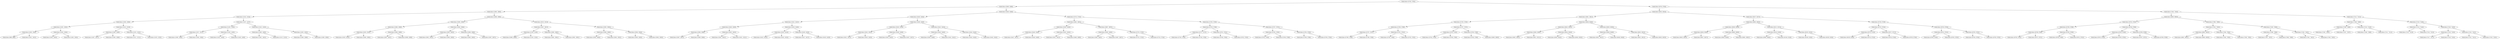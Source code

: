 digraph G{
1694525534 [label="Node{data=[5785, 5785]}"]
1694525534 -> 1653577266
1653577266 [label="Node{data=[3396, 3396]}"]
1653577266 -> 1169779850
1169779850 [label="Node{data=[1990, 1990]}"]
1169779850 -> 253520865
253520865 [label="Node{data=[1024, 1024]}"]
253520865 -> 1765322948
1765322948 [label="Node{data=[1006, 1006]}"]
1765322948 -> 1998095831
1998095831 [label="Node{data=[1002, 1002]}"]
1998095831 -> 2034985602
2034985602 [label="Node{data=[1000, 1000]}"]
2034985602 -> 367285545
367285545 [label="Node{data=[999, 999]}"]
2034985602 -> 972454337
972454337 [label="Node{data=[1001, 1001]}"]
1998095831 -> 175334677
175334677 [label="Node{data=[1004, 1004]}"]
175334677 -> 684589475
684589475 [label="Node{data=[1003, 1003]}"]
175334677 -> 531907726
531907726 [label="Node{data=[1005, 1005]}"]
1765322948 -> 361111240
361111240 [label="Node{data=[1010, 1010]}"]
361111240 -> 72129184
72129184 [label="Node{data=[1008, 1008]}"]
72129184 -> 1549222035
1549222035 [label="Node{data=[1007, 1007]}"]
72129184 -> 1643839395
1643839395 [label="Node{data=[1009, 1009]}"]
361111240 -> 1143983370
1143983370 [label="Node{data=[1022, 1022]}"]
1143983370 -> 618055349
618055349 [label="Node{data=[1011, 1011]}"]
1143983370 -> 1122191716
1122191716 [label="Node{data=[1023, 1023]}"]
253520865 -> 1959960956
1959960956 [label="Node{data=[1437, 1437]}"]
1959960956 -> 1320121713
1320121713 [label="Node{data=[1433, 1433]}"]
1320121713 -> 1558114687
1558114687 [label="Node{data=[1357, 1357]}"]
1558114687 -> 70134761
70134761 [label="Node{data=[1060, 1060]}"]
1558114687 -> 1695982417
1695982417 [label="Node{data=[1394, 1394]}"]
1320121713 -> 1344755327
1344755327 [label="Node{data=[1435, 1435]}"]
1344755327 -> 2069430285
2069430285 [label="Node{data=[1434, 1434]}"]
1344755327 -> 249372140
249372140 [label="Node{data=[1436, 1436]}"]
1959960956 -> 1577134925
1577134925 [label="Node{data=[1542, 1542]}"]
1577134925 -> 889133660
889133660 [label="Node{data=[1483, 1483]}"]
889133660 -> 118828454
118828454 [label="Node{data=[1481, 1481]}"]
889133660 -> 1631679189
1631679189 [label="Node{data=[1513, 1513]}"]
1577134925 -> 911046387
911046387 [label="Node{data=[1635, 1635]}"]
911046387 -> 2058139548
2058139548 [label="Node{data=[1569, 1569]}"]
911046387 -> 1425726834
1425726834 [label="Node{data=[1956, 1956]}"]
1169779850 -> 1053285090
1053285090 [label="Node{data=[2098, 2098]}"]
1053285090 -> 1675680039
1675680039 [label="Node{data=[2090, 2090]}"]
1675680039 -> 2096075408
2096075408 [label="Node{data=[2086, 2086]}"]
2096075408 -> 2122105138
2122105138 [label="Node{data=[2053, 2053]}"]
2122105138 -> 2129396949
2129396949 [label="Node{data=[2020, 2020]}"]
2122105138 -> 463520718
463520718 [label="Node{data=[2085, 2085]}"]
2096075408 -> 467380536
467380536 [label="Node{data=[2088, 2088]}"]
467380536 -> 62295584
62295584 [label="Node{data=[2087, 2087]}"]
467380536 -> 493021231
493021231 [label="Node{data=[2089, 2089]}"]
1675680039 -> 12707582
12707582 [label="Node{data=[2094, 2094]}"]
12707582 -> 1184177591
1184177591 [label="Node{data=[2092, 2092]}"]
1184177591 -> 1910852811
1910852811 [label="Node{data=[2091, 2091]}"]
1184177591 -> 2077028680
2077028680 [label="Node{data=[2093, 2093]}"]
12707582 -> 1949638361
1949638361 [label="Node{data=[2096, 2096]}"]
1949638361 -> 438553933
438553933 [label="Node{data=[2095, 2095]}"]
1949638361 -> 1106991574
1106991574 [label="Node{data=[2097, 2097]}"]
1053285090 -> 1570874896
1570874896 [label="Node{data=[3010, 3010]}"]
1570874896 -> 29276331
29276331 [label="Node{data=[2947, 2947]}"]
29276331 -> 99828852
99828852 [label="Node{data=[2100, 2100]}"]
99828852 -> 509446389
509446389 [label="Node{data=[2099, 2099]}"]
99828852 -> 1318861832
1318861832 [label="Node{data=[2105, 2105]}"]
29276331 -> 982757008
982757008 [label="Node{data=[2962, 2962]}"]
982757008 -> 626826578
626826578 [label="Node{data=[2961, 2961]}"]
982757008 -> 1471456044
1471456044 [label="Node{data=[2981, 2981]}"]
1570874896 -> 2020063662
2020063662 [label="Node{data=[3392, 3392]}"]
2020063662 -> 1596423964
1596423964 [label="Node{data=[3390, 3390]}"]
1596423964 -> 508616615
508616615 [label="Node{data=[3383, 3383]}"]
1596423964 -> 1821356674
1821356674 [label="Node{data=[3391, 3391]}"]
2020063662 -> 694213748
694213748 [label="Node{data=[3394, 3394]}"]
694213748 -> 1297848795
1297848795 [label="Node{data=[3393, 3393]}"]
694213748 -> 1433324080
1433324080 [label="Node{data=[3395, 3395]}"]
1653577266 -> 1147435453
1147435453 [label="Node{data=[3446, 3446]}"]
1147435453 -> 1808305721
1808305721 [label="Node{data=[3430, 3430]}"]
1808305721 -> 2051823578
2051823578 [label="Node{data=[3422, 3422]}"]
2051823578 -> 1498426857
1498426857 [label="Node{data=[3400, 3400]}"]
1498426857 -> 1050549999
1050549999 [label="Node{data=[3398, 3398]}"]
1050549999 -> 285795907
285795907 [label="Node{data=[3397, 3397]}"]
1050549999 -> 165843263
165843263 [label="Node{data=[3399, 3399]}"]
1498426857 -> 1359334031
1359334031 [label="Node{data=[3402, 3402]}"]
1359334031 -> 530767654
530767654 [label="Node{data=[3401, 3401]}"]
1359334031 -> 1238243439
1238243439 [label="Node{data=[3421, 3421]}"]
2051823578 -> 1421349632
1421349632 [label="Node{data=[3426, 3426]}"]
1421349632 -> 722926250
722926250 [label="Node{data=[3424, 3424]}"]
722926250 -> 574905089
574905089 [label="Node{data=[3423, 3423]}"]
722926250 -> 460333638
460333638 [label="Node{data=[3425, 3425]}"]
1421349632 -> 264503867
264503867 [label="Node{data=[3428, 3428]}"]
264503867 -> 320563907
320563907 [label="Node{data=[3427, 3427]}"]
264503867 -> 319268850
319268850 [label="Node{data=[3429, 3429]}"]
1808305721 -> 159368646
159368646 [label="Node{data=[3438, 3438]}"]
159368646 -> 646306568
646306568 [label="Node{data=[3434, 3434]}"]
646306568 -> 1845555305
1845555305 [label="Node{data=[3432, 3432]}"]
1845555305 -> 1083634284
1083634284 [label="Node{data=[3431, 3431]}"]
1845555305 -> 934301261
934301261 [label="Node{data=[3433, 3433]}"]
646306568 -> 1063624232
1063624232 [label="Node{data=[3436, 3436]}"]
1063624232 -> 1452253717
1452253717 [label="Node{data=[3435, 3435]}"]
1063624232 -> 570244922
570244922 [label="Node{data=[3437, 3437]}"]
159368646 -> 336256878
336256878 [label="Node{data=[3442, 3442]}"]
336256878 -> 126719769
126719769 [label="Node{data=[3440, 3440]}"]
126719769 -> 741933815
741933815 [label="Node{data=[3439, 3439]}"]
126719769 -> 1693838501
1693838501 [label="Node{data=[3441, 3441]}"]
336256878 -> 642166522
642166522 [label="Node{data=[3444, 3444]}"]
642166522 -> 1293471860
1293471860 [label="Node{data=[3443, 3443]}"]
642166522 -> 701652378
701652378 [label="Node{data=[3445, 3445]}"]
1147435453 -> 1644760257
1644760257 [label="Node{data=[5755, 5755]}"]
1644760257 -> 1907052292
1907052292 [label="Node{data=[3481, 3481]}"]
1907052292 -> 2050734645
2050734645 [label="Node{data=[3450, 3450]}"]
2050734645 -> 1102976613
1102976613 [label="Node{data=[3448, 3448]}"]
1102976613 -> 1811641751
1811641751 [label="Node{data=[3447, 3447]}"]
1102976613 -> 1082377347
1082377347 [label="Node{data=[3449, 3449]}"]
2050734645 -> 1733174452
1733174452 [label="Node{data=[3452, 3452]}"]
1733174452 -> 1458703110
1458703110 [label="Node{data=[3451, 3451]}"]
1733174452 -> 1712692098
1712692098 [label="Node{data=[3480, 3480]}"]
1907052292 -> 946666527
946666527 [label="Node{data=[3887, 3887]}"]
946666527 -> 781259810
781259810 [label="Node{data=[3483, 3483]}"]
781259810 -> 1761448141
1761448141 [label="Node{data=[3482, 3482]}"]
781259810 -> 578740187
578740187 [label="Node{data=[3497, 3497]}"]
946666527 -> 2108511119
2108511119 [label="Node{data=[5753, 5753]}"]
2108511119 -> 1539008540
1539008540 [label="Node{data=[5732, 5732]}"]
2108511119 -> 1598349406
1598349406 [label="Node{data=[5754, 5754]}"]
1644760257 -> 185629802
185629802 [label="Node{data=[5763, 5763]}"]
185629802 -> 473327532
473327532 [label="Node{data=[5759, 5759]}"]
473327532 -> 474814398
474814398 [label="Node{data=[5757, 5757]}"]
474814398 -> 1693667961
1693667961 [label="Node{data=[5756, 5756]}"]
474814398 -> 1820885409
1820885409 [label="Node{data=[5758, 5758]}"]
473327532 -> 1126994075
1126994075 [label="Node{data=[5761, 5761]}"]
1126994075 -> 925405095
925405095 [label="Node{data=[5760, 5760]}"]
1126994075 -> 1236689825
1236689825 [label="Node{data=[5762, 5762]}"]
185629802 -> 1637574335
1637574335 [label="Node{data=[5767, 5767]}"]
1637574335 -> 1175755359
1175755359 [label="Node{data=[5765, 5765]}"]
1175755359 -> 900882573
900882573 [label="Node{data=[5764, 5764]}"]
1175755359 -> 1340319473
1340319473 [label="Node{data=[5766, 5766]}"]
1637574335 -> 1970769708
1970769708 [label="Node{data=[5783, 5783]}"]
1970769708 -> 399717823
399717823 [label="Node{data=[5768, 5768]}"]
1970769708 -> 834902464
834902464 [label="Node{data=[5784, 5784]}"]
1694525534 -> 1673880871
1673880871 [label="Node{data=[6784, 6784]}"]
1673880871 -> 713201820
713201820 [label="Node{data=[6054, 6054]}"]
713201820 -> 619855550
619855550 [label="Node{data=[5801, 5801]}"]
619855550 -> 164806265
164806265 [label="Node{data=[5793, 5793]}"]
164806265 -> 1106648633
1106648633 [label="Node{data=[5789, 5789]}"]
1106648633 -> 2131634403
2131634403 [label="Node{data=[5787, 5787]}"]
2131634403 -> 1245511282
1245511282 [label="Node{data=[5786, 5786]}"]
2131634403 -> 1442951226
1442951226 [label="Node{data=[5788, 5788]}"]
1106648633 -> 670530325
670530325 [label="Node{data=[5791, 5791]}"]
670530325 -> 691013176
691013176 [label="Node{data=[5790, 5790]}"]
670530325 -> 80916994
80916994 [label="Node{data=[5792, 5792]}"]
164806265 -> 1602831042
1602831042 [label="Node{data=[5797, 5797]}"]
1602831042 -> 1127921141
1127921141 [label="Node{data=[5795, 5795]}"]
1127921141 -> 1779591788
1779591788 [label="Node{data=[5794, 5794]}"]
1127921141 -> 2067896206
2067896206 [label="Node{data=[5796, 5796]}"]
1602831042 -> 1858815350
1858815350 [label="Node{data=[5799, 5799]}"]
1858815350 -> 2018037831
2018037831 [label="Node{data=[5798, 5798]}"]
1858815350 -> 24151080
24151080 [label="Node{data=[5800, 5800]}"]
619855550 -> 1987743343
1987743343 [label="Node{data=[6046, 6046]}"]
1987743343 -> 1110349091
1110349091 [label="Node{data=[6042, 6042]}"]
1110349091 -> 2086318025
2086318025 [label="Node{data=[5940, 5940]}"]
2086318025 -> 2030974382
2030974382 [label="Node{data=[5802, 5802]}"]
2086318025 -> 1537590550
1537590550 [label="Node{data=[6011, 6011]}"]
1110349091 -> 1838470348
1838470348 [label="Node{data=[6044, 6044]}"]
1838470348 -> 1142495824
1142495824 [label="Node{data=[6043, 6043]}"]
1838470348 -> 1286792248
1286792248 [label="Node{data=[6045, 6045]}"]
1987743343 -> 969541069
969541069 [label="Node{data=[6050, 6050]}"]
969541069 -> 1915978892
1915978892 [label="Node{data=[6048, 6048]}"]
1915978892 -> 2129971968
2129971968 [label="Node{data=[6047, 6047]}"]
1915978892 -> 624714690
624714690 [label="Node{data=[6049, 6049]}"]
969541069 -> 1286733509
1286733509 [label="Node{data=[6052, 6052]}"]
1286733509 -> 583537723
583537723 [label="Node{data=[6051, 6051]}"]
1286733509 -> 2050779049
2050779049 [label="Node{data=[6053, 6053]}"]
713201820 -> 1012410719
1012410719 [label="Node{data=[6237, 6237]}"]
1012410719 -> 2136780743
2136780743 [label="Node{data=[6062, 6062]}"]
2136780743 -> 500635099
500635099 [label="Node{data=[6058, 6058]}"]
500635099 -> 80689383
80689383 [label="Node{data=[6056, 6056]}"]
80689383 -> 2040593392
2040593392 [label="Node{data=[6055, 6055]}"]
80689383 -> 1670922644
1670922644 [label="Node{data=[6057, 6057]}"]
500635099 -> 1178925553
1178925553 [label="Node{data=[6060, 6060]}"]
1178925553 -> 993126878
993126878 [label="Node{data=[6059, 6059]}"]
1178925553 -> 1160837683
1160837683 [label="Node{data=[6061, 6061]}"]
2136780743 -> 1678088160
1678088160 [label="Node{data=[6151, 6151]}"]
1678088160 -> 91185632
91185632 [label="Node{data=[6100, 6100]}"]
91185632 -> 824448906
824448906 [label="Node{data=[6063, 6063]}"]
91185632 -> 1938260735
1938260735 [label="Node{data=[6146, 6146]}"]
1678088160 -> 997569016
997569016 [label="Node{data=[6235, 6235]}"]
997569016 -> 1173071639
1173071639 [label="Node{data=[6190, 6190]}"]
997569016 -> 1424126055
1424126055 [label="Node{data=[6236, 6236]}"]
1012410719 -> 465404030
465404030 [label="Node{data=[6759, 6759]}"]
465404030 -> 223414400
223414400 [label="Node{data=[6755, 6755]}"]
223414400 -> 362464546
362464546 [label="Node{data=[6753, 6753]}"]
362464546 -> 1379724990
1379724990 [label="Node{data=[6238, 6238]}"]
362464546 -> 628439799
628439799 [label="Node{data=[6754, 6754]}"]
223414400 -> 551887825
551887825 [label="Node{data=[6757, 6757]}"]
551887825 -> 1670730042
1670730042 [label="Node{data=[6756, 6756]}"]
551887825 -> 1458113256
1458113256 [label="Node{data=[6758, 6758]}"]
465404030 -> 1522999360
1522999360 [label="Node{data=[6763, 6763]}"]
1522999360 -> 1404398434
1404398434 [label="Node{data=[6761, 6761]}"]
1404398434 -> 442563759
442563759 [label="Node{data=[6760, 6760]}"]
1404398434 -> 79698753
79698753 [label="Node{data=[6762, 6762]}"]
1522999360 -> 1743187641
1743187641 [label="Node{data=[6782, 6782]}"]
1743187641 -> 535852892
535852892 [label="Node{data=[6764, 6764]}"]
1743187641 -> 48784777
48784777 [label="Node{data=[6783, 6783]}"]
1673880871 -> 108424326
108424326 [label="Node{data=[7404, 7404]}"]
108424326 -> 1454754263
1454754263 [label="Node{data=[6800, 6800]}"]
1454754263 -> 1256394442
1256394442 [label="Node{data=[6792, 6792]}"]
1256394442 -> 191299122
191299122 [label="Node{data=[6788, 6788]}"]
191299122 -> 1044488580
1044488580 [label="Node{data=[6786, 6786]}"]
1044488580 -> 1187134698
1187134698 [label="Node{data=[6785, 6785]}"]
1044488580 -> 344321958
344321958 [label="Node{data=[6787, 6787]}"]
191299122 -> 682497130
682497130 [label="Node{data=[6790, 6790]}"]
682497130 -> 458280314
458280314 [label="Node{data=[6789, 6789]}"]
682497130 -> 1285719958
1285719958 [label="Node{data=[6791, 6791]}"]
1256394442 -> 2002893179
2002893179 [label="Node{data=[6796, 6796]}"]
2002893179 -> 800386745
800386745 [label="Node{data=[6794, 6794]}"]
800386745 -> 840092968
840092968 [label="Node{data=[6793, 6793]}"]
800386745 -> 1783919307
1783919307 [label="Node{data=[6795, 6795]}"]
2002893179 -> 268743835
268743835 [label="Node{data=[6798, 6798]}"]
268743835 -> 407716100
407716100 [label="Node{data=[6797, 6797]}"]
268743835 -> 1007858856
1007858856 [label="Node{data=[6799, 6799]}"]
1454754263 -> 1964596171
1964596171 [label="Node{data=[7396, 7396]}"]
1964596171 -> 1074563487
1074563487 [label="Node{data=[7353, 7353]}"]
1074563487 -> 842769915
842769915 [label="Node{data=[6802, 6802]}"]
842769915 -> 455467232
455467232 [label="Node{data=[6801, 6801]}"]
842769915 -> 618477388
618477388 [label="Node{data=[6803, 6803]}"]
1074563487 -> 12128825
12128825 [label="Node{data=[7394, 7394]}"]
12128825 -> 1866623912
1866623912 [label="Node{data=[7393, 7393]}"]
12128825 -> 1540662336
1540662336 [label="Node{data=[7395, 7395]}"]
1964596171 -> 385781537
385781537 [label="Node{data=[7400, 7400]}"]
385781537 -> 1587441437
1587441437 [label="Node{data=[7398, 7398]}"]
1587441437 -> 587022413
587022413 [label="Node{data=[7397, 7397]}"]
1587441437 -> 1551173366
1551173366 [label="Node{data=[7399, 7399]}"]
385781537 -> 1049632222
1049632222 [label="Node{data=[7402, 7402]}"]
1049632222 -> 324758422
324758422 [label="Node{data=[7401, 7401]}"]
1049632222 -> 1542237848
1542237848 [label="Node{data=[7403, 7403]}"]
108424326 -> 802832805
802832805 [label="Node{data=[7412, 7412]}"]
802832805 -> 295356269
295356269 [label="Node{data=[7408, 7408]}"]
295356269 -> 1507133715
1507133715 [label="Node{data=[7406, 7406]}"]
1507133715 -> 1744037087
1744037087 [label="Node{data=[7405, 7405]}"]
1507133715 -> 442062573
442062573 [label="Node{data=[7407, 7407]}"]
295356269 -> 1572821860
1572821860 [label="Node{data=[7410, 7410]}"]
1572821860 -> 743660625
743660625 [label="Node{data=[7409, 7409]}"]
1572821860 -> 1417580568
1417580568 [label="Node{data=[7411, 7411]}"]
802832805 -> 71326276
71326276 [label="Node{data=[7416, 7416]}"]
71326276 -> 595805651
595805651 [label="Node{data=[7414, 7414]}"]
595805651 -> 360985638
360985638 [label="Node{data=[7413, 7413]}"]
595805651 -> 895129822
895129822 [label="Node{data=[7415, 7415]}"]
71326276 -> 869168715
869168715 [label="Node{data=[7420, 7420]}"]
869168715 -> 182059068
182059068 [label="Node{data=[7418, 7418]}"]
182059068 -> 1053503557
1053503557 [label="Node{data=[7417, 7417]}"]
182059068 -> 1605817130
1605817130 [label="Node{data=[7419, 7419]}"]
869168715 -> 529173177
529173177 [label="Node{data=[7422, 7422]}"]
529173177 -> 1158394516
1158394516 [label="Node{data=[7421, 7421]}"]
529173177 -> 581299048
581299048 [label="Node{data=[7423, 7423]}"]
}